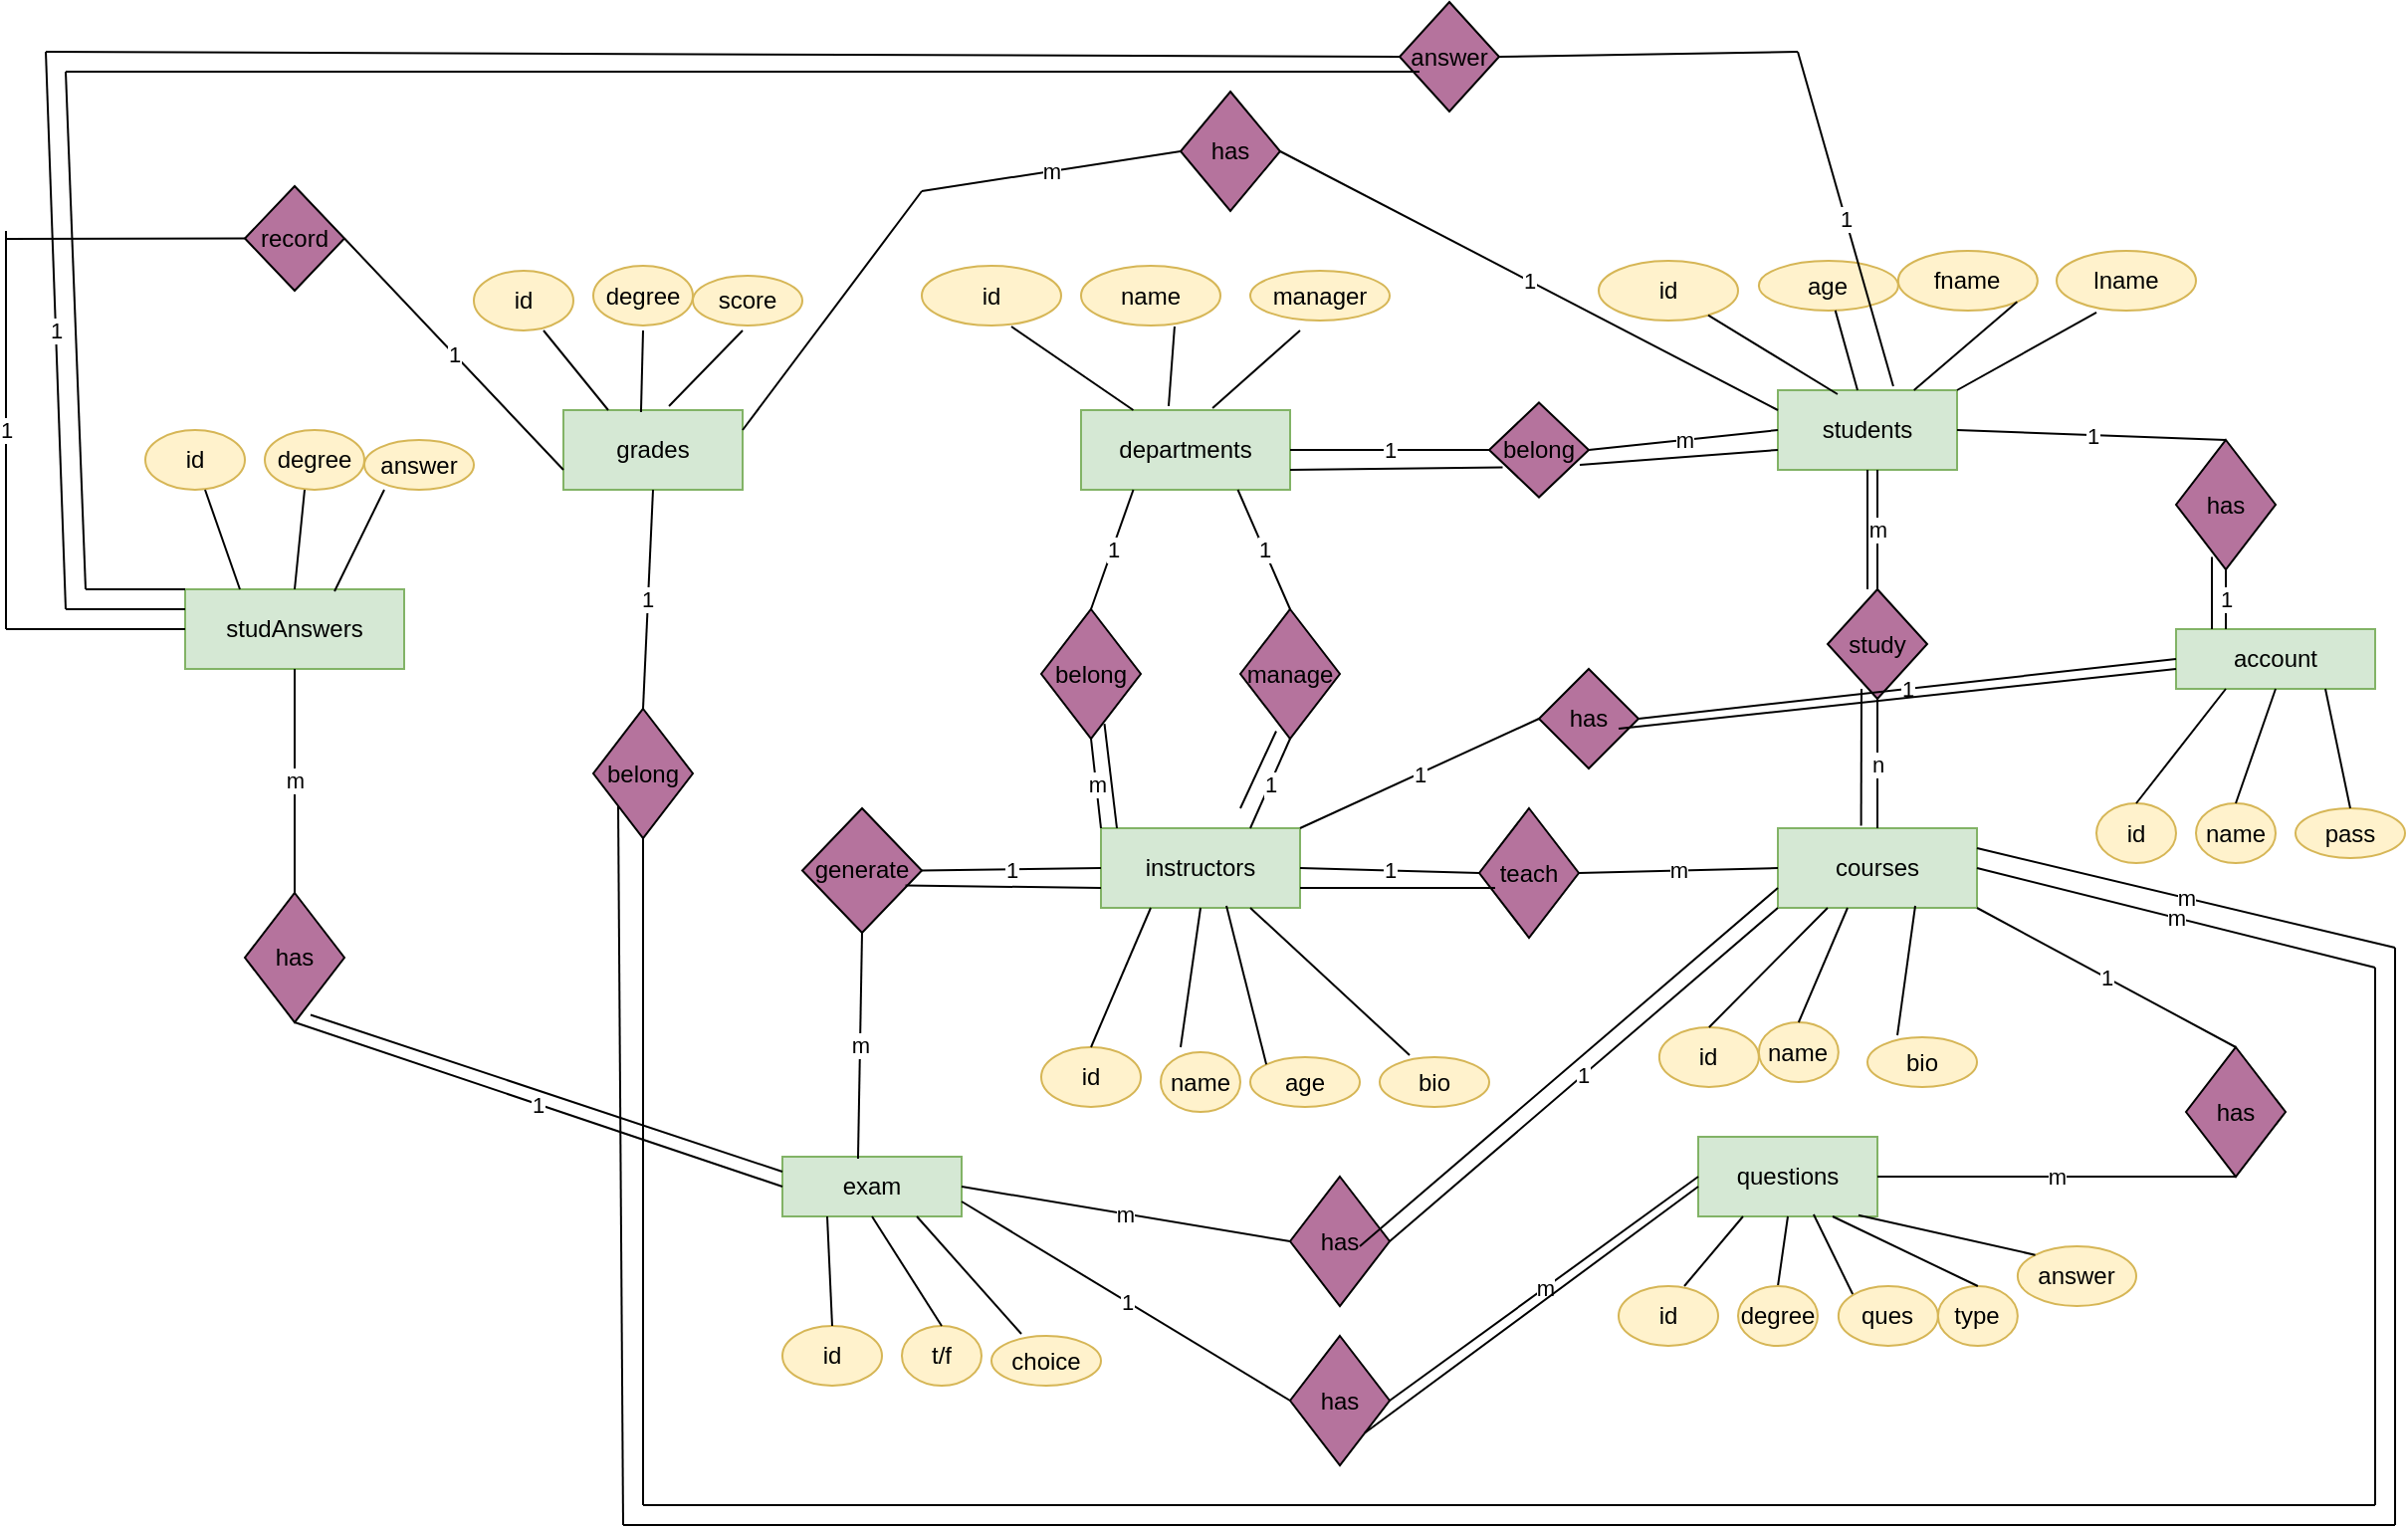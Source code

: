 <mxfile version="16.6.7" type="github">
  <diagram id="R2lEEEUBdFMjLlhIrx00" name="Page-1">
    <mxGraphModel dx="2804" dy="1906" grid="1" gridSize="10" guides="1" tooltips="1" connect="1" arrows="1" fold="1" page="1" pageScale="1" pageWidth="850" pageHeight="1100" math="0" shadow="0" extFonts="Permanent Marker^https://fonts.googleapis.com/css?family=Permanent+Marker">
      <root>
        <mxCell id="0" />
        <mxCell id="1" parent="0" />
        <mxCell id="DIcptHTm6M0oIrfopCmu-1" value="students" style="rounded=0;whiteSpace=wrap;html=1;fillColor=#d5e8d4;strokeColor=#82b366;" vertex="1" parent="1">
          <mxGeometry x="620" y="130" width="90" height="40" as="geometry" />
        </mxCell>
        <mxCell id="DIcptHTm6M0oIrfopCmu-2" value="departments" style="rounded=0;whiteSpace=wrap;html=1;fillColor=#d5e8d4;strokeColor=#82b366;" vertex="1" parent="1">
          <mxGeometry x="270" y="140" width="105" height="40" as="geometry" />
        </mxCell>
        <mxCell id="DIcptHTm6M0oIrfopCmu-3" value="courses" style="rounded=0;whiteSpace=wrap;html=1;fillColor=#d5e8d4;strokeColor=#82b366;" vertex="1" parent="1">
          <mxGeometry x="620" y="350" width="100" height="40" as="geometry" />
        </mxCell>
        <mxCell id="DIcptHTm6M0oIrfopCmu-4" value="instructors" style="rounded=0;whiteSpace=wrap;html=1;fillColor=#d5e8d4;strokeColor=#82b366;" vertex="1" parent="1">
          <mxGeometry x="280" y="350" width="100" height="40" as="geometry" />
        </mxCell>
        <mxCell id="DIcptHTm6M0oIrfopCmu-5" value="questions" style="rounded=0;whiteSpace=wrap;html=1;fillColor=#d5e8d4;strokeColor=#82b366;" vertex="1" parent="1">
          <mxGeometry x="580" y="505" width="90" height="40" as="geometry" />
        </mxCell>
        <mxCell id="DIcptHTm6M0oIrfopCmu-7" value="grades" style="rounded=0;whiteSpace=wrap;html=1;fillColor=#d5e8d4;strokeColor=#82b366;" vertex="1" parent="1">
          <mxGeometry x="10" y="140" width="90" height="40" as="geometry" />
        </mxCell>
        <mxCell id="DIcptHTm6M0oIrfopCmu-8" value="exam" style="rounded=0;whiteSpace=wrap;html=1;fillColor=#d5e8d4;strokeColor=#82b366;" vertex="1" parent="1">
          <mxGeometry x="120" y="515" width="90" height="30" as="geometry" />
        </mxCell>
        <mxCell id="DIcptHTm6M0oIrfopCmu-9" value="account" style="rounded=0;whiteSpace=wrap;html=1;fillColor=#d5e8d4;strokeColor=#82b366;" vertex="1" parent="1">
          <mxGeometry x="820" y="250" width="100" height="30" as="geometry" />
        </mxCell>
        <mxCell id="DIcptHTm6M0oIrfopCmu-10" value="id" style="ellipse;whiteSpace=wrap;html=1;fillColor=#fff2cc;strokeColor=#d6b656;" vertex="1" parent="1">
          <mxGeometry x="530" y="65" width="70" height="30" as="geometry" />
        </mxCell>
        <mxCell id="DIcptHTm6M0oIrfopCmu-11" value="fname" style="ellipse;whiteSpace=wrap;html=1;fillColor=#fff2cc;strokeColor=#d6b656;" vertex="1" parent="1">
          <mxGeometry x="680.43" y="60" width="70" height="30" as="geometry" />
        </mxCell>
        <mxCell id="DIcptHTm6M0oIrfopCmu-12" value="lname" style="ellipse;whiteSpace=wrap;html=1;fillColor=#fff2cc;strokeColor=#d6b656;" vertex="1" parent="1">
          <mxGeometry x="760" y="60" width="70" height="30" as="geometry" />
        </mxCell>
        <mxCell id="DIcptHTm6M0oIrfopCmu-13" value="age" style="ellipse;whiteSpace=wrap;html=1;rotation=0;fillColor=#fff2cc;strokeColor=#d6b656;" vertex="1" parent="1">
          <mxGeometry x="610.43" y="65" width="70" height="25" as="geometry" />
        </mxCell>
        <mxCell id="DIcptHTm6M0oIrfopCmu-16" value="" style="endArrow=none;html=1;rounded=0;exitX=0.333;exitY=0.05;exitDx=0;exitDy=0;exitPerimeter=0;" edge="1" parent="1" source="DIcptHTm6M0oIrfopCmu-1" target="DIcptHTm6M0oIrfopCmu-10">
          <mxGeometry width="50" height="50" relative="1" as="geometry">
            <mxPoint x="590" y="140" as="sourcePoint" />
            <mxPoint x="640" y="90" as="targetPoint" />
          </mxGeometry>
        </mxCell>
        <mxCell id="DIcptHTm6M0oIrfopCmu-17" value="" style="endArrow=none;html=1;rounded=0;" edge="1" parent="1" target="DIcptHTm6M0oIrfopCmu-13">
          <mxGeometry width="50" height="50" relative="1" as="geometry">
            <mxPoint x="660" y="130" as="sourcePoint" />
            <mxPoint x="594.922" y="102.333" as="targetPoint" />
          </mxGeometry>
        </mxCell>
        <mxCell id="DIcptHTm6M0oIrfopCmu-18" value="" style="endArrow=none;html=1;rounded=0;entryX=1;entryY=1;entryDx=0;entryDy=0;" edge="1" parent="1" source="DIcptHTm6M0oIrfopCmu-1" target="DIcptHTm6M0oIrfopCmu-11">
          <mxGeometry width="50" height="50" relative="1" as="geometry">
            <mxPoint x="669.97" y="152" as="sourcePoint" />
            <mxPoint x="604.922" y="112.333" as="targetPoint" />
          </mxGeometry>
        </mxCell>
        <mxCell id="DIcptHTm6M0oIrfopCmu-19" value="" style="endArrow=none;html=1;rounded=0;exitX=1;exitY=0;exitDx=0;exitDy=0;entryX=0.286;entryY=1.033;entryDx=0;entryDy=0;entryPerimeter=0;" edge="1" parent="1" source="DIcptHTm6M0oIrfopCmu-1" target="DIcptHTm6M0oIrfopCmu-12">
          <mxGeometry width="50" height="50" relative="1" as="geometry">
            <mxPoint x="679.97" y="162" as="sourcePoint" />
            <mxPoint x="614.922" y="122.333" as="targetPoint" />
          </mxGeometry>
        </mxCell>
        <mxCell id="DIcptHTm6M0oIrfopCmu-20" value="id" style="ellipse;whiteSpace=wrap;html=1;fillColor=#fff2cc;strokeColor=#d6b656;" vertex="1" parent="1">
          <mxGeometry x="190" y="67.5" width="70" height="30" as="geometry" />
        </mxCell>
        <mxCell id="DIcptHTm6M0oIrfopCmu-22" value="name" style="ellipse;whiteSpace=wrap;html=1;fillColor=#fff2cc;strokeColor=#d6b656;" vertex="1" parent="1">
          <mxGeometry x="270" y="67.5" width="70" height="30" as="geometry" />
        </mxCell>
        <mxCell id="DIcptHTm6M0oIrfopCmu-23" value="manager" style="ellipse;whiteSpace=wrap;html=1;rotation=0;fillColor=#fff2cc;strokeColor=#d6b656;" vertex="1" parent="1">
          <mxGeometry x="355.0" y="70" width="70" height="25" as="geometry" />
        </mxCell>
        <mxCell id="DIcptHTm6M0oIrfopCmu-24" value="" style="endArrow=none;html=1;rounded=0;exitX=0.629;exitY=-0.025;exitDx=0;exitDy=0;exitPerimeter=0;entryX=0.357;entryY=1.2;entryDx=0;entryDy=0;entryPerimeter=0;" edge="1" parent="1" source="DIcptHTm6M0oIrfopCmu-2" target="DIcptHTm6M0oIrfopCmu-23">
          <mxGeometry width="50" height="50" relative="1" as="geometry">
            <mxPoint x="350" y="150" as="sourcePoint" />
            <mxPoint x="400" y="100" as="targetPoint" />
          </mxGeometry>
        </mxCell>
        <mxCell id="DIcptHTm6M0oIrfopCmu-25" value="" style="endArrow=none;html=1;rounded=0;entryX=0.671;entryY=1.017;entryDx=0;entryDy=0;entryPerimeter=0;exitX=0.419;exitY=-0.05;exitDx=0;exitDy=0;exitPerimeter=0;" edge="1" parent="1" source="DIcptHTm6M0oIrfopCmu-2" target="DIcptHTm6M0oIrfopCmu-22">
          <mxGeometry width="50" height="50" relative="1" as="geometry">
            <mxPoint x="310" y="135" as="sourcePoint" />
            <mxPoint x="330.63" y="95" as="targetPoint" />
          </mxGeometry>
        </mxCell>
        <mxCell id="DIcptHTm6M0oIrfopCmu-26" value="" style="endArrow=none;html=1;rounded=0;exitX=0.25;exitY=0;exitDx=0;exitDy=0;entryX=0.643;entryY=1.017;entryDx=0;entryDy=0;entryPerimeter=0;" edge="1" parent="1" source="DIcptHTm6M0oIrfopCmu-2" target="DIcptHTm6M0oIrfopCmu-20">
          <mxGeometry width="50" height="50" relative="1" as="geometry">
            <mxPoint x="288.75" y="137.5" as="sourcePoint" />
            <mxPoint x="340" y="97.5" as="targetPoint" />
          </mxGeometry>
        </mxCell>
        <mxCell id="DIcptHTm6M0oIrfopCmu-27" value="id" style="ellipse;whiteSpace=wrap;html=1;fillColor=#fff2cc;strokeColor=#d6b656;" vertex="1" parent="1">
          <mxGeometry x="250" y="460" width="50" height="30" as="geometry" />
        </mxCell>
        <mxCell id="DIcptHTm6M0oIrfopCmu-28" value="name" style="ellipse;whiteSpace=wrap;html=1;fillColor=#fff2cc;strokeColor=#d6b656;" vertex="1" parent="1">
          <mxGeometry x="310" y="462.5" width="40" height="30" as="geometry" />
        </mxCell>
        <mxCell id="DIcptHTm6M0oIrfopCmu-29" value="age" style="ellipse;whiteSpace=wrap;html=1;rotation=0;fillColor=#fff2cc;strokeColor=#d6b656;" vertex="1" parent="1">
          <mxGeometry x="355" y="465" width="55" height="25" as="geometry" />
        </mxCell>
        <mxCell id="DIcptHTm6M0oIrfopCmu-38" value="bio" style="ellipse;whiteSpace=wrap;html=1;rotation=0;fillColor=#fff2cc;strokeColor=#d6b656;" vertex="1" parent="1">
          <mxGeometry x="420" y="465" width="55" height="25" as="geometry" />
        </mxCell>
        <mxCell id="DIcptHTm6M0oIrfopCmu-39" value="" style="endArrow=none;html=1;rounded=0;entryX=0.5;entryY=1;entryDx=0;entryDy=0;" edge="1" parent="1" target="DIcptHTm6M0oIrfopCmu-4">
          <mxGeometry width="50" height="50" relative="1" as="geometry">
            <mxPoint x="320" y="460" as="sourcePoint" />
            <mxPoint x="355" y="390" as="targetPoint" />
          </mxGeometry>
        </mxCell>
        <mxCell id="DIcptHTm6M0oIrfopCmu-40" value="" style="endArrow=none;html=1;rounded=0;entryX=0.25;entryY=1;entryDx=0;entryDy=0;exitX=0.5;exitY=0;exitDx=0;exitDy=0;" edge="1" parent="1" source="DIcptHTm6M0oIrfopCmu-27" target="DIcptHTm6M0oIrfopCmu-4">
          <mxGeometry width="50" height="50" relative="1" as="geometry">
            <mxPoint x="250" y="450" as="sourcePoint" />
            <mxPoint x="300" y="400" as="targetPoint" />
            <Array as="points" />
          </mxGeometry>
        </mxCell>
        <mxCell id="DIcptHTm6M0oIrfopCmu-41" value="" style="endArrow=none;html=1;rounded=0;entryX=0.63;entryY=0.975;entryDx=0;entryDy=0;exitX=0;exitY=0;exitDx=0;exitDy=0;entryPerimeter=0;" edge="1" parent="1" source="DIcptHTm6M0oIrfopCmu-29" target="DIcptHTm6M0oIrfopCmu-4">
          <mxGeometry width="50" height="50" relative="1" as="geometry">
            <mxPoint x="285" y="470" as="sourcePoint" />
            <mxPoint x="315" y="400" as="targetPoint" />
            <Array as="points" />
          </mxGeometry>
        </mxCell>
        <mxCell id="DIcptHTm6M0oIrfopCmu-42" value="" style="endArrow=none;html=1;rounded=0;entryX=0.75;entryY=1;entryDx=0;entryDy=0;exitX=0.273;exitY=-0.04;exitDx=0;exitDy=0;exitPerimeter=0;" edge="1" parent="1" source="DIcptHTm6M0oIrfopCmu-38" target="DIcptHTm6M0oIrfopCmu-4">
          <mxGeometry width="50" height="50" relative="1" as="geometry">
            <mxPoint x="295" y="480" as="sourcePoint" />
            <mxPoint x="325" y="410" as="targetPoint" />
            <Array as="points" />
          </mxGeometry>
        </mxCell>
        <mxCell id="DIcptHTm6M0oIrfopCmu-43" value="id" style="ellipse;whiteSpace=wrap;html=1;fillColor=#fff2cc;strokeColor=#d6b656;" vertex="1" parent="1">
          <mxGeometry x="560.43" y="450" width="50" height="30" as="geometry" />
        </mxCell>
        <mxCell id="DIcptHTm6M0oIrfopCmu-44" value="name" style="ellipse;whiteSpace=wrap;html=1;fillColor=#fff2cc;strokeColor=#d6b656;" vertex="1" parent="1">
          <mxGeometry x="610.43" y="447.5" width="40" height="30" as="geometry" />
        </mxCell>
        <mxCell id="DIcptHTm6M0oIrfopCmu-46" value="bio" style="ellipse;whiteSpace=wrap;html=1;rotation=0;fillColor=#fff2cc;strokeColor=#d6b656;" vertex="1" parent="1">
          <mxGeometry x="665" y="455" width="55" height="25" as="geometry" />
        </mxCell>
        <mxCell id="DIcptHTm6M0oIrfopCmu-47" value="" style="endArrow=none;html=1;rounded=0;entryX=0.5;entryY=1;entryDx=0;entryDy=0;exitX=0.5;exitY=0;exitDx=0;exitDy=0;" edge="1" parent="1" source="DIcptHTm6M0oIrfopCmu-44">
          <mxGeometry width="50" height="50" relative="1" as="geometry">
            <mxPoint x="645" y="460" as="sourcePoint" />
            <mxPoint x="655" y="390" as="targetPoint" />
          </mxGeometry>
        </mxCell>
        <mxCell id="DIcptHTm6M0oIrfopCmu-48" value="" style="endArrow=none;html=1;rounded=0;entryX=0.25;entryY=1;entryDx=0;entryDy=0;exitX=0.5;exitY=0;exitDx=0;exitDy=0;" edge="1" parent="1" source="DIcptHTm6M0oIrfopCmu-43" target="DIcptHTm6M0oIrfopCmu-3">
          <mxGeometry width="50" height="50" relative="1" as="geometry">
            <mxPoint x="260" y="460" as="sourcePoint" />
            <mxPoint x="315" y="400" as="targetPoint" />
            <Array as="points" />
          </mxGeometry>
        </mxCell>
        <mxCell id="DIcptHTm6M0oIrfopCmu-49" value="" style="endArrow=none;html=1;rounded=0;exitX=0.273;exitY=-0.04;exitDx=0;exitDy=0;exitPerimeter=0;entryX=0.69;entryY=0.975;entryDx=0;entryDy=0;entryPerimeter=0;" edge="1" parent="1" source="DIcptHTm6M0oIrfopCmu-46" target="DIcptHTm6M0oIrfopCmu-3">
          <mxGeometry width="50" height="50" relative="1" as="geometry">
            <mxPoint x="305" y="490" as="sourcePoint" />
            <mxPoint x="685" y="400" as="targetPoint" />
            <Array as="points" />
          </mxGeometry>
        </mxCell>
        <mxCell id="DIcptHTm6M0oIrfopCmu-50" value="id" style="ellipse;whiteSpace=wrap;html=1;fillColor=#fff2cc;strokeColor=#d6b656;" vertex="1" parent="1">
          <mxGeometry x="780" y="337.5" width="40" height="30" as="geometry" />
        </mxCell>
        <mxCell id="DIcptHTm6M0oIrfopCmu-51" value="name" style="ellipse;whiteSpace=wrap;html=1;fillColor=#fff2cc;strokeColor=#d6b656;" vertex="1" parent="1">
          <mxGeometry x="830.0" y="337.5" width="40" height="30" as="geometry" />
        </mxCell>
        <mxCell id="DIcptHTm6M0oIrfopCmu-52" value="pass" style="ellipse;whiteSpace=wrap;html=1;rotation=0;fillColor=#fff2cc;strokeColor=#d6b656;" vertex="1" parent="1">
          <mxGeometry x="880" y="340" width="55" height="25" as="geometry" />
        </mxCell>
        <mxCell id="DIcptHTm6M0oIrfopCmu-53" value="" style="endArrow=none;html=1;rounded=0;entryX=0.5;entryY=1;entryDx=0;entryDy=0;exitX=0.5;exitY=0;exitDx=0;exitDy=0;" edge="1" parent="1" source="DIcptHTm6M0oIrfopCmu-51" target="DIcptHTm6M0oIrfopCmu-9">
          <mxGeometry width="50" height="50" relative="1" as="geometry">
            <mxPoint x="845" y="350" as="sourcePoint" />
            <mxPoint x="855" y="280" as="targetPoint" />
          </mxGeometry>
        </mxCell>
        <mxCell id="DIcptHTm6M0oIrfopCmu-54" value="" style="endArrow=none;html=1;rounded=0;entryX=0.25;entryY=1;entryDx=0;entryDy=0;exitX=0.5;exitY=0;exitDx=0;exitDy=0;" edge="1" parent="1" source="DIcptHTm6M0oIrfopCmu-50">
          <mxGeometry width="50" height="50" relative="1" as="geometry">
            <mxPoint x="460" y="350" as="sourcePoint" />
            <mxPoint x="845" y="280" as="targetPoint" />
            <Array as="points" />
          </mxGeometry>
        </mxCell>
        <mxCell id="DIcptHTm6M0oIrfopCmu-55" value="" style="endArrow=none;html=1;rounded=0;entryX=0.75;entryY=1;entryDx=0;entryDy=0;exitX=0.5;exitY=0;exitDx=0;exitDy=0;" edge="1" parent="1" source="DIcptHTm6M0oIrfopCmu-52" target="DIcptHTm6M0oIrfopCmu-9">
          <mxGeometry width="50" height="50" relative="1" as="geometry">
            <mxPoint x="850" y="347.5" as="sourcePoint" />
            <mxPoint x="865" y="290" as="targetPoint" />
          </mxGeometry>
        </mxCell>
        <mxCell id="DIcptHTm6M0oIrfopCmu-56" value="id" style="ellipse;whiteSpace=wrap;html=1;fillColor=#fff2cc;strokeColor=#d6b656;" vertex="1" parent="1">
          <mxGeometry x="120.0" y="600" width="50" height="30" as="geometry" />
        </mxCell>
        <mxCell id="DIcptHTm6M0oIrfopCmu-57" value="t/f" style="ellipse;whiteSpace=wrap;html=1;fillColor=#fff2cc;strokeColor=#d6b656;" vertex="1" parent="1">
          <mxGeometry x="180.0" y="600" width="40" height="30" as="geometry" />
        </mxCell>
        <mxCell id="DIcptHTm6M0oIrfopCmu-58" value="choice" style="ellipse;whiteSpace=wrap;html=1;rotation=0;fillColor=#fff2cc;strokeColor=#d6b656;" vertex="1" parent="1">
          <mxGeometry x="225" y="605" width="55" height="25" as="geometry" />
        </mxCell>
        <mxCell id="DIcptHTm6M0oIrfopCmu-59" value="" style="endArrow=none;html=1;rounded=0;entryX=0.5;entryY=1;entryDx=0;entryDy=0;exitX=0.5;exitY=0;exitDx=0;exitDy=0;" edge="1" parent="1" source="DIcptHTm6M0oIrfopCmu-57" target="DIcptHTm6M0oIrfopCmu-8">
          <mxGeometry width="50" height="50" relative="1" as="geometry">
            <mxPoint x="655" y="470" as="sourcePoint" />
            <mxPoint x="665" y="400" as="targetPoint" />
          </mxGeometry>
        </mxCell>
        <mxCell id="DIcptHTm6M0oIrfopCmu-60" value="" style="endArrow=none;html=1;rounded=0;entryX=0.25;entryY=1;entryDx=0;entryDy=0;exitX=0.5;exitY=0;exitDx=0;exitDy=0;" edge="1" parent="1" source="DIcptHTm6M0oIrfopCmu-56" target="DIcptHTm6M0oIrfopCmu-8">
          <mxGeometry width="50" height="50" relative="1" as="geometry">
            <mxPoint x="270" y="470" as="sourcePoint" />
            <mxPoint x="655" y="400" as="targetPoint" />
            <Array as="points" />
          </mxGeometry>
        </mxCell>
        <mxCell id="DIcptHTm6M0oIrfopCmu-61" value="" style="endArrow=none;html=1;rounded=0;exitX=0.273;exitY=-0.04;exitDx=0;exitDy=0;exitPerimeter=0;entryX=0.75;entryY=1;entryDx=0;entryDy=0;" edge="1" parent="1" source="DIcptHTm6M0oIrfopCmu-58" target="DIcptHTm6M0oIrfopCmu-8">
          <mxGeometry width="50" height="50" relative="1" as="geometry">
            <mxPoint x="315" y="500" as="sourcePoint" />
            <mxPoint x="699" y="399" as="targetPoint" />
            <Array as="points" />
          </mxGeometry>
        </mxCell>
        <mxCell id="DIcptHTm6M0oIrfopCmu-62" value="" style="endArrow=none;html=1;rounded=0;entryX=0.644;entryY=0.975;entryDx=0;entryDy=0;entryPerimeter=0;exitX=0;exitY=0;exitDx=0;exitDy=0;" edge="1" parent="1" source="DIcptHTm6M0oIrfopCmu-67" target="DIcptHTm6M0oIrfopCmu-5">
          <mxGeometry width="50" height="50" relative="1" as="geometry">
            <mxPoint x="530" y="570" as="sourcePoint" />
            <mxPoint x="205" y="550" as="targetPoint" />
          </mxGeometry>
        </mxCell>
        <mxCell id="DIcptHTm6M0oIrfopCmu-63" value="" style="endArrow=none;html=1;rounded=0;entryX=0.25;entryY=1;entryDx=0;entryDy=0;exitX=0.66;exitY=0;exitDx=0;exitDy=0;exitPerimeter=0;" edge="1" parent="1" source="DIcptHTm6M0oIrfopCmu-65" target="DIcptHTm6M0oIrfopCmu-5">
          <mxGeometry width="50" height="50" relative="1" as="geometry">
            <mxPoint x="580" y="570" as="sourcePoint" />
            <mxPoint x="182.5" y="550" as="targetPoint" />
            <Array as="points" />
          </mxGeometry>
        </mxCell>
        <mxCell id="DIcptHTm6M0oIrfopCmu-64" value="" style="endArrow=none;html=1;rounded=0;entryX=0.5;entryY=1;entryDx=0;entryDy=0;exitX=0.5;exitY=0;exitDx=0;exitDy=0;" edge="1" parent="1" source="DIcptHTm6M0oIrfopCmu-66" target="DIcptHTm6M0oIrfopCmu-5">
          <mxGeometry width="50" height="50" relative="1" as="geometry">
            <mxPoint x="640" y="590" as="sourcePoint" />
            <mxPoint x="227.5" y="550" as="targetPoint" />
            <Array as="points" />
          </mxGeometry>
        </mxCell>
        <mxCell id="DIcptHTm6M0oIrfopCmu-65" value="id" style="ellipse;whiteSpace=wrap;html=1;fillColor=#fff2cc;strokeColor=#d6b656;" vertex="1" parent="1">
          <mxGeometry x="540.0" y="580" width="50" height="30" as="geometry" />
        </mxCell>
        <mxCell id="DIcptHTm6M0oIrfopCmu-66" value="degree" style="ellipse;whiteSpace=wrap;html=1;fillColor=#fff2cc;strokeColor=#d6b656;" vertex="1" parent="1">
          <mxGeometry x="600.0" y="580" width="40" height="30" as="geometry" />
        </mxCell>
        <mxCell id="DIcptHTm6M0oIrfopCmu-67" value="ques" style="ellipse;whiteSpace=wrap;html=1;fillColor=#fff2cc;strokeColor=#d6b656;" vertex="1" parent="1">
          <mxGeometry x="650.43" y="580" width="50" height="30" as="geometry" />
        </mxCell>
        <mxCell id="DIcptHTm6M0oIrfopCmu-68" value="type" style="ellipse;whiteSpace=wrap;html=1;fillColor=#fff2cc;strokeColor=#d6b656;" vertex="1" parent="1">
          <mxGeometry x="700.43" y="580" width="40" height="30" as="geometry" />
        </mxCell>
        <mxCell id="DIcptHTm6M0oIrfopCmu-69" value="" style="endArrow=none;html=1;rounded=0;exitX=0.5;exitY=0;exitDx=0;exitDy=0;entryX=0.75;entryY=1;entryDx=0;entryDy=0;" edge="1" parent="1" source="DIcptHTm6M0oIrfopCmu-68" target="DIcptHTm6M0oIrfopCmu-5">
          <mxGeometry width="50" height="50" relative="1" as="geometry">
            <mxPoint x="583" y="590" as="sourcePoint" />
            <mxPoint x="650" y="550" as="targetPoint" />
            <Array as="points" />
          </mxGeometry>
        </mxCell>
        <mxCell id="DIcptHTm6M0oIrfopCmu-80" value="studAnswers" style="rounded=0;whiteSpace=wrap;html=1;fillColor=#d5e8d4;strokeColor=#82b366;" vertex="1" parent="1">
          <mxGeometry x="-180" y="230" width="110" height="40" as="geometry" />
        </mxCell>
        <mxCell id="DIcptHTm6M0oIrfopCmu-81" value="id" style="ellipse;whiteSpace=wrap;html=1;fillColor=#fff2cc;strokeColor=#d6b656;" vertex="1" parent="1">
          <mxGeometry x="-200.0" y="150" width="50" height="30" as="geometry" />
        </mxCell>
        <mxCell id="DIcptHTm6M0oIrfopCmu-82" value="degree" style="ellipse;whiteSpace=wrap;html=1;fillColor=#fff2cc;strokeColor=#d6b656;" vertex="1" parent="1">
          <mxGeometry x="-140" y="150" width="50" height="30" as="geometry" />
        </mxCell>
        <mxCell id="DIcptHTm6M0oIrfopCmu-83" value="answer" style="ellipse;whiteSpace=wrap;html=1;rotation=0;fillColor=#fff2cc;strokeColor=#d6b656;" vertex="1" parent="1">
          <mxGeometry x="-90" y="155" width="55" height="25" as="geometry" />
        </mxCell>
        <mxCell id="DIcptHTm6M0oIrfopCmu-84" value="" style="endArrow=none;html=1;rounded=0;exitX=0.682;exitY=0.025;exitDx=0;exitDy=0;exitPerimeter=0;" edge="1" parent="1" source="DIcptHTm6M0oIrfopCmu-80">
          <mxGeometry width="50" height="50" relative="1" as="geometry">
            <mxPoint x="-110" y="220" as="sourcePoint" />
            <mxPoint x="-80" y="180" as="targetPoint" />
          </mxGeometry>
        </mxCell>
        <mxCell id="DIcptHTm6M0oIrfopCmu-85" value="" style="endArrow=none;html=1;rounded=0;exitX=0.5;exitY=0;exitDx=0;exitDy=0;" edge="1" parent="1" source="DIcptHTm6M0oIrfopCmu-80">
          <mxGeometry width="50" height="50" relative="1" as="geometry">
            <mxPoint x="-160" y="220" as="sourcePoint" />
            <mxPoint x="-120" y="180" as="targetPoint" />
          </mxGeometry>
        </mxCell>
        <mxCell id="DIcptHTm6M0oIrfopCmu-86" value="" style="endArrow=none;html=1;rounded=0;exitX=0.25;exitY=0;exitDx=0;exitDy=0;" edge="1" parent="1" source="DIcptHTm6M0oIrfopCmu-80">
          <mxGeometry width="50" height="50" relative="1" as="geometry">
            <mxPoint x="-220" y="230" as="sourcePoint" />
            <mxPoint x="-170" y="180" as="targetPoint" />
          </mxGeometry>
        </mxCell>
        <mxCell id="DIcptHTm6M0oIrfopCmu-87" value="id" style="ellipse;whiteSpace=wrap;html=1;fillColor=#fff2cc;strokeColor=#d6b656;" vertex="1" parent="1">
          <mxGeometry x="-35.0" y="70" width="50" height="30" as="geometry" />
        </mxCell>
        <mxCell id="DIcptHTm6M0oIrfopCmu-88" value="degree" style="ellipse;whiteSpace=wrap;html=1;fillColor=#fff2cc;strokeColor=#d6b656;" vertex="1" parent="1">
          <mxGeometry x="25" y="67.5" width="50" height="30" as="geometry" />
        </mxCell>
        <mxCell id="DIcptHTm6M0oIrfopCmu-89" value="score" style="ellipse;whiteSpace=wrap;html=1;rotation=0;fillColor=#fff2cc;strokeColor=#d6b656;" vertex="1" parent="1">
          <mxGeometry x="75" y="72.5" width="55" height="25" as="geometry" />
        </mxCell>
        <mxCell id="DIcptHTm6M0oIrfopCmu-90" value="" style="endArrow=none;html=1;rounded=0;exitX=0.433;exitY=0.025;exitDx=0;exitDy=0;exitPerimeter=0;" edge="1" parent="1" source="DIcptHTm6M0oIrfopCmu-7">
          <mxGeometry width="50" height="50" relative="1" as="geometry">
            <mxPoint x="40" y="140" as="sourcePoint" />
            <mxPoint x="50" y="100" as="targetPoint" />
          </mxGeometry>
        </mxCell>
        <mxCell id="DIcptHTm6M0oIrfopCmu-91" value="" style="endArrow=none;html=1;rounded=0;exitX=0.25;exitY=0;exitDx=0;exitDy=0;" edge="1" parent="1" source="DIcptHTm6M0oIrfopCmu-7">
          <mxGeometry width="50" height="50" relative="1" as="geometry">
            <mxPoint x="12.5" y="140" as="sourcePoint" />
            <mxPoint y="100" as="targetPoint" />
          </mxGeometry>
        </mxCell>
        <mxCell id="DIcptHTm6M0oIrfopCmu-93" value="" style="endArrow=none;html=1;rounded=0;exitX=0.589;exitY=-0.05;exitDx=0;exitDy=0;exitPerimeter=0;" edge="1" parent="1" source="DIcptHTm6M0oIrfopCmu-7">
          <mxGeometry width="50" height="50" relative="1" as="geometry">
            <mxPoint x="42.5" y="150" as="sourcePoint" />
            <mxPoint x="100" y="100" as="targetPoint" />
          </mxGeometry>
        </mxCell>
        <mxCell id="DIcptHTm6M0oIrfopCmu-95" value="study" style="rhombus;whiteSpace=wrap;html=1;fillColor=#B5739D;" vertex="1" parent="1">
          <mxGeometry x="645" y="230" width="50" height="55" as="geometry" />
        </mxCell>
        <mxCell id="DIcptHTm6M0oIrfopCmu-97" value="teach" style="rhombus;whiteSpace=wrap;html=1;fillColor=#B5739D;" vertex="1" parent="1">
          <mxGeometry x="470" y="340" width="50" height="65" as="geometry" />
        </mxCell>
        <mxCell id="DIcptHTm6M0oIrfopCmu-98" value="belong" style="rhombus;whiteSpace=wrap;html=1;fillColor=#B5739D;" vertex="1" parent="1">
          <mxGeometry x="250" y="240" width="50" height="65" as="geometry" />
        </mxCell>
        <mxCell id="DIcptHTm6M0oIrfopCmu-99" value="belong" style="rhombus;whiteSpace=wrap;html=1;fillColor=#B5739D;" vertex="1" parent="1">
          <mxGeometry x="475" y="136.25" width="50" height="47.5" as="geometry" />
        </mxCell>
        <mxCell id="DIcptHTm6M0oIrfopCmu-100" value="has" style="rhombus;whiteSpace=wrap;html=1;fillColor=#B5739D;" vertex="1" parent="1">
          <mxGeometry x="820" y="155" width="50" height="65" as="geometry" />
        </mxCell>
        <mxCell id="DIcptHTm6M0oIrfopCmu-101" value="has" style="rhombus;whiteSpace=wrap;html=1;fillColor=#B5739D;" vertex="1" parent="1">
          <mxGeometry x="375" y="605" width="50" height="65" as="geometry" />
        </mxCell>
        <mxCell id="DIcptHTm6M0oIrfopCmu-102" value="has" style="rhombus;whiteSpace=wrap;html=1;fillColor=#B5739D;" vertex="1" parent="1">
          <mxGeometry x="375" y="525" width="50" height="65" as="geometry" />
        </mxCell>
        <mxCell id="DIcptHTm6M0oIrfopCmu-103" value="has" style="rhombus;whiteSpace=wrap;html=1;fillColor=#B5739D;" vertex="1" parent="1">
          <mxGeometry x="825" y="460" width="50" height="65" as="geometry" />
        </mxCell>
        <mxCell id="DIcptHTm6M0oIrfopCmu-104" value="m" style="endArrow=none;html=1;rounded=0;exitX=0.5;exitY=0;exitDx=0;exitDy=0;" edge="1" parent="1" source="DIcptHTm6M0oIrfopCmu-95">
          <mxGeometry width="50" height="50" relative="1" as="geometry">
            <mxPoint x="667.5" y="230" as="sourcePoint" />
            <mxPoint x="670" y="170" as="targetPoint" />
          </mxGeometry>
        </mxCell>
        <mxCell id="DIcptHTm6M0oIrfopCmu-105" value="m" style="endArrow=none;html=1;rounded=0;entryX=0;entryY=0.5;entryDx=0;entryDy=0;exitX=1;exitY=0.5;exitDx=0;exitDy=0;" edge="1" parent="1" source="DIcptHTm6M0oIrfopCmu-99" target="DIcptHTm6M0oIrfopCmu-1">
          <mxGeometry width="50" height="50" relative="1" as="geometry">
            <mxPoint x="530" y="160" as="sourcePoint" />
            <mxPoint x="682.02" y="183" as="targetPoint" />
          </mxGeometry>
        </mxCell>
        <mxCell id="DIcptHTm6M0oIrfopCmu-106" value="1" style="endArrow=none;html=1;rounded=0;entryX=0;entryY=0.25;entryDx=0;entryDy=0;exitX=1;exitY=0.5;exitDx=0;exitDy=0;" edge="1" parent="1" source="DIcptHTm6M0oIrfopCmu-128" target="DIcptHTm6M0oIrfopCmu-1">
          <mxGeometry width="50" height="50" relative="1" as="geometry">
            <mxPoint x="690" y="250" as="sourcePoint" />
            <mxPoint x="692.02" y="193" as="targetPoint" />
          </mxGeometry>
        </mxCell>
        <mxCell id="DIcptHTm6M0oIrfopCmu-107" value="1" style="endArrow=none;html=1;rounded=0;entryX=0;entryY=0.5;entryDx=0;entryDy=0;exitX=1;exitY=0.5;exitDx=0;exitDy=0;" edge="1" parent="1" source="DIcptHTm6M0oIrfopCmu-2" target="DIcptHTm6M0oIrfopCmu-99">
          <mxGeometry width="50" height="50" relative="1" as="geometry">
            <mxPoint x="700" y="260" as="sourcePoint" />
            <mxPoint x="702.02" y="203" as="targetPoint" />
          </mxGeometry>
        </mxCell>
        <mxCell id="DIcptHTm6M0oIrfopCmu-108" value="m" style="endArrow=none;html=1;rounded=0;entryX=0;entryY=0.5;entryDx=0;entryDy=0;" edge="1" parent="1" target="DIcptHTm6M0oIrfopCmu-128">
          <mxGeometry width="50" height="50" relative="1" as="geometry">
            <mxPoint x="190" y="30" as="sourcePoint" />
            <mxPoint x="712.02" y="213" as="targetPoint" />
          </mxGeometry>
        </mxCell>
        <mxCell id="DIcptHTm6M0oIrfopCmu-109" value="1" style="endArrow=none;html=1;rounded=0;entryX=0.5;entryY=1;entryDx=0;entryDy=0;exitX=0.25;exitY=0;exitDx=0;exitDy=0;" edge="1" parent="1" source="DIcptHTm6M0oIrfopCmu-9" target="DIcptHTm6M0oIrfopCmu-100">
          <mxGeometry width="50" height="50" relative="1" as="geometry">
            <mxPoint x="720" y="280" as="sourcePoint" />
            <mxPoint x="722.02" y="223" as="targetPoint" />
          </mxGeometry>
        </mxCell>
        <mxCell id="DIcptHTm6M0oIrfopCmu-110" value="1" style="endArrow=none;html=1;rounded=0;entryX=1;entryY=0.5;entryDx=0;entryDy=0;exitX=0.5;exitY=0;exitDx=0;exitDy=0;" edge="1" parent="1" source="DIcptHTm6M0oIrfopCmu-100" target="DIcptHTm6M0oIrfopCmu-1">
          <mxGeometry width="50" height="50" relative="1" as="geometry">
            <mxPoint x="730" y="290" as="sourcePoint" />
            <mxPoint x="732.02" y="233" as="targetPoint" />
          </mxGeometry>
        </mxCell>
        <mxCell id="DIcptHTm6M0oIrfopCmu-111" value="n" style="endArrow=none;html=1;rounded=0;entryX=0.5;entryY=1;entryDx=0;entryDy=0;exitX=0.5;exitY=0;exitDx=0;exitDy=0;" edge="1" parent="1" source="DIcptHTm6M0oIrfopCmu-3" target="DIcptHTm6M0oIrfopCmu-95">
          <mxGeometry width="50" height="50" relative="1" as="geometry">
            <mxPoint x="670" y="340" as="sourcePoint" />
            <mxPoint x="742.02" y="243" as="targetPoint" />
          </mxGeometry>
        </mxCell>
        <mxCell id="DIcptHTm6M0oIrfopCmu-112" value="" style="endArrow=none;html=1;rounded=0;exitX=1;exitY=0.25;exitDx=0;exitDy=0;" edge="1" parent="1" source="DIcptHTm6M0oIrfopCmu-7">
          <mxGeometry width="50" height="50" relative="1" as="geometry">
            <mxPoint x="720" y="280" as="sourcePoint" />
            <mxPoint x="190" y="30" as="targetPoint" />
          </mxGeometry>
        </mxCell>
        <mxCell id="DIcptHTm6M0oIrfopCmu-113" value="" style="endArrow=none;html=1;rounded=0;entryX=1;entryY=0.5;entryDx=0;entryDy=0;" edge="1" parent="1" target="DIcptHTm6M0oIrfopCmu-127">
          <mxGeometry width="50" height="50" relative="1" as="geometry">
            <mxPoint x="630" y="-40" as="sourcePoint" />
            <mxPoint x="620" y="-40" as="targetPoint" />
          </mxGeometry>
        </mxCell>
        <mxCell id="DIcptHTm6M0oIrfopCmu-114" value="1" style="endArrow=none;html=1;rounded=0;exitX=0.644;exitY=-0.05;exitDx=0;exitDy=0;exitPerimeter=0;" edge="1" parent="1" source="DIcptHTm6M0oIrfopCmu-1">
          <mxGeometry width="50" height="50" relative="1" as="geometry">
            <mxPoint x="740" y="300" as="sourcePoint" />
            <mxPoint x="630" y="-40" as="targetPoint" />
          </mxGeometry>
        </mxCell>
        <mxCell id="DIcptHTm6M0oIrfopCmu-115" value="" style="endArrow=none;html=1;rounded=0;entryX=0;entryY=0.5;entryDx=0;entryDy=0;" edge="1" parent="1" target="DIcptHTm6M0oIrfopCmu-127">
          <mxGeometry width="50" height="50" relative="1" as="geometry">
            <mxPoint x="-250" y="-40" as="sourcePoint" />
            <mxPoint x="270" y="-110" as="targetPoint" />
          </mxGeometry>
        </mxCell>
        <mxCell id="DIcptHTm6M0oIrfopCmu-116" value="1" style="endArrow=none;html=1;rounded=0;" edge="1" parent="1">
          <mxGeometry width="50" height="50" relative="1" as="geometry">
            <mxPoint x="-240" y="240" as="sourcePoint" />
            <mxPoint x="-250" y="-40" as="targetPoint" />
          </mxGeometry>
        </mxCell>
        <mxCell id="DIcptHTm6M0oIrfopCmu-117" value="" style="endArrow=none;html=1;rounded=0;exitX=0;exitY=0.25;exitDx=0;exitDy=0;" edge="1" parent="1" source="DIcptHTm6M0oIrfopCmu-80">
          <mxGeometry width="50" height="50" relative="1" as="geometry">
            <mxPoint x="-260" y="311" as="sourcePoint" />
            <mxPoint x="-240" y="240" as="targetPoint" />
          </mxGeometry>
        </mxCell>
        <mxCell id="DIcptHTm6M0oIrfopCmu-118" value="m" style="endArrow=none;html=1;rounded=0;entryX=1;entryY=0.5;entryDx=0;entryDy=0;exitX=0;exitY=0.5;exitDx=0;exitDy=0;" edge="1" parent="1" source="DIcptHTm6M0oIrfopCmu-3" target="DIcptHTm6M0oIrfopCmu-97">
          <mxGeometry width="50" height="50" relative="1" as="geometry">
            <mxPoint x="780" y="340" as="sourcePoint" />
            <mxPoint x="782.02" y="283" as="targetPoint" />
          </mxGeometry>
        </mxCell>
        <mxCell id="DIcptHTm6M0oIrfopCmu-119" value="1" style="endArrow=none;html=1;rounded=0;entryX=0;entryY=0.5;entryDx=0;entryDy=0;exitX=1;exitY=0.5;exitDx=0;exitDy=0;" edge="1" parent="1" source="DIcptHTm6M0oIrfopCmu-4" target="DIcptHTm6M0oIrfopCmu-97">
          <mxGeometry width="50" height="50" relative="1" as="geometry">
            <mxPoint x="790" y="350" as="sourcePoint" />
            <mxPoint x="792.02" y="293" as="targetPoint" />
          </mxGeometry>
        </mxCell>
        <mxCell id="DIcptHTm6M0oIrfopCmu-120" value="1" style="endArrow=none;html=1;rounded=0;entryX=0.5;entryY=1;entryDx=0;entryDy=0;exitX=0.75;exitY=0;exitDx=0;exitDy=0;" edge="1" parent="1" source="DIcptHTm6M0oIrfopCmu-4" target="DIcptHTm6M0oIrfopCmu-124">
          <mxGeometry width="50" height="50" relative="1" as="geometry">
            <mxPoint x="360" y="340" as="sourcePoint" />
            <mxPoint x="422.02" y="280" as="targetPoint" />
          </mxGeometry>
        </mxCell>
        <mxCell id="DIcptHTm6M0oIrfopCmu-121" value="1" style="endArrow=none;html=1;rounded=0;entryX=0.25;entryY=1;entryDx=0;entryDy=0;exitX=0.5;exitY=0;exitDx=0;exitDy=0;" edge="1" parent="1" source="DIcptHTm6M0oIrfopCmu-98" target="DIcptHTm6M0oIrfopCmu-2">
          <mxGeometry width="50" height="50" relative="1" as="geometry">
            <mxPoint x="260" y="257" as="sourcePoint" />
            <mxPoint x="262.02" y="200" as="targetPoint" />
          </mxGeometry>
        </mxCell>
        <mxCell id="DIcptHTm6M0oIrfopCmu-122" value="1" style="endArrow=none;html=1;rounded=0;entryX=0.75;entryY=1;entryDx=0;entryDy=0;exitX=0.5;exitY=0;exitDx=0;exitDy=0;" edge="1" parent="1" source="DIcptHTm6M0oIrfopCmu-124" target="DIcptHTm6M0oIrfopCmu-2">
          <mxGeometry width="50" height="50" relative="1" as="geometry">
            <mxPoint x="410" y="270" as="sourcePoint" />
            <mxPoint x="412.02" y="213" as="targetPoint" />
          </mxGeometry>
        </mxCell>
        <mxCell id="DIcptHTm6M0oIrfopCmu-123" value="m" style="endArrow=none;html=1;rounded=0;entryX=0.5;entryY=1;entryDx=0;entryDy=0;exitX=0;exitY=0;exitDx=0;exitDy=0;" edge="1" parent="1" source="DIcptHTm6M0oIrfopCmu-4" target="DIcptHTm6M0oIrfopCmu-98">
          <mxGeometry width="50" height="50" relative="1" as="geometry">
            <mxPoint x="250" y="362" as="sourcePoint" />
            <mxPoint x="252.02" y="305" as="targetPoint" />
          </mxGeometry>
        </mxCell>
        <mxCell id="DIcptHTm6M0oIrfopCmu-124" value="manage" style="rhombus;whiteSpace=wrap;html=1;fillColor=#B5739D;" vertex="1" parent="1">
          <mxGeometry x="350" y="240" width="50" height="65" as="geometry" />
        </mxCell>
        <mxCell id="DIcptHTm6M0oIrfopCmu-125" value="generate" style="rhombus;whiteSpace=wrap;html=1;fillColor=#B5739D;" vertex="1" parent="1">
          <mxGeometry x="130" y="340" width="60" height="62.5" as="geometry" />
        </mxCell>
        <mxCell id="DIcptHTm6M0oIrfopCmu-126" value="has" style="rhombus;whiteSpace=wrap;html=1;fillColor=#B5739D;" vertex="1" parent="1">
          <mxGeometry x="500" y="270" width="50" height="50" as="geometry" />
        </mxCell>
        <mxCell id="DIcptHTm6M0oIrfopCmu-127" value="answer" style="rhombus;whiteSpace=wrap;html=1;fillColor=#B5739D;" vertex="1" parent="1">
          <mxGeometry x="430" y="-65" width="50" height="55" as="geometry" />
        </mxCell>
        <mxCell id="DIcptHTm6M0oIrfopCmu-128" value="has" style="rhombus;whiteSpace=wrap;html=1;fillColor=#B5739D;" vertex="1" parent="1">
          <mxGeometry x="320" y="-20" width="50" height="60" as="geometry" />
        </mxCell>
        <mxCell id="DIcptHTm6M0oIrfopCmu-129" value="1" style="endArrow=none;html=1;rounded=0;entryX=1;entryY=0.5;entryDx=0;entryDy=0;exitX=0;exitY=0.5;exitDx=0;exitDy=0;" edge="1" parent="1" source="DIcptHTm6M0oIrfopCmu-4" target="DIcptHTm6M0oIrfopCmu-125">
          <mxGeometry width="50" height="50" relative="1" as="geometry">
            <mxPoint x="260" y="372" as="sourcePoint" />
            <mxPoint x="262.02" y="315" as="targetPoint" />
          </mxGeometry>
        </mxCell>
        <mxCell id="DIcptHTm6M0oIrfopCmu-130" value="1" style="endArrow=none;html=1;rounded=0;entryX=0;entryY=0.5;entryDx=0;entryDy=0;exitX=1;exitY=0;exitDx=0;exitDy=0;" edge="1" parent="1" source="DIcptHTm6M0oIrfopCmu-4" target="DIcptHTm6M0oIrfopCmu-126">
          <mxGeometry width="50" height="50" relative="1" as="geometry">
            <mxPoint x="193.99" y="390" as="sourcePoint" />
            <mxPoint x="196.01" y="333" as="targetPoint" />
          </mxGeometry>
        </mxCell>
        <mxCell id="DIcptHTm6M0oIrfopCmu-131" value="m" style="endArrow=none;html=1;rounded=0;entryX=0.5;entryY=1;entryDx=0;entryDy=0;exitX=1;exitY=0.5;exitDx=0;exitDy=0;" edge="1" parent="1" source="DIcptHTm6M0oIrfopCmu-5" target="DIcptHTm6M0oIrfopCmu-103">
          <mxGeometry width="50" height="50" relative="1" as="geometry">
            <mxPoint x="-50" y="472.5" as="sourcePoint" />
            <mxPoint x="-40" y="412.5" as="targetPoint" />
          </mxGeometry>
        </mxCell>
        <mxCell id="DIcptHTm6M0oIrfopCmu-132" value="m" style="endArrow=none;html=1;rounded=0;entryX=0.5;entryY=1;entryDx=0;entryDy=0;exitX=0.422;exitY=0.033;exitDx=0;exitDy=0;exitPerimeter=0;" edge="1" parent="1" source="DIcptHTm6M0oIrfopCmu-8" target="DIcptHTm6M0oIrfopCmu-125">
          <mxGeometry width="50" height="50" relative="1" as="geometry">
            <mxPoint x="160" y="510" as="sourcePoint" />
            <mxPoint y="320" as="targetPoint" />
          </mxGeometry>
        </mxCell>
        <mxCell id="DIcptHTm6M0oIrfopCmu-133" value="1" style="endArrow=none;html=1;rounded=0;entryX=0;entryY=0.5;entryDx=0;entryDy=0;exitX=1;exitY=0.5;exitDx=0;exitDy=0;" edge="1" parent="1" source="DIcptHTm6M0oIrfopCmu-126" target="DIcptHTm6M0oIrfopCmu-9">
          <mxGeometry width="50" height="50" relative="1" as="geometry">
            <mxPoint x="180" y="422" as="sourcePoint" />
            <mxPoint x="182.02" y="365" as="targetPoint" />
          </mxGeometry>
        </mxCell>
        <mxCell id="DIcptHTm6M0oIrfopCmu-134" value="1" style="endArrow=none;html=1;rounded=0;entryX=1;entryY=1;entryDx=0;entryDy=0;exitX=0.5;exitY=0;exitDx=0;exitDy=0;" edge="1" parent="1" source="DIcptHTm6M0oIrfopCmu-103" target="DIcptHTm6M0oIrfopCmu-3">
          <mxGeometry width="50" height="50" relative="1" as="geometry">
            <mxPoint x="810" y="469.5" as="sourcePoint" />
            <mxPoint x="812.02" y="412.5" as="targetPoint" />
          </mxGeometry>
        </mxCell>
        <mxCell id="DIcptHTm6M0oIrfopCmu-135" value="has" style="rhombus;whiteSpace=wrap;html=1;fillColor=#B5739D;" vertex="1" parent="1">
          <mxGeometry x="-150" y="382.5" width="50" height="65" as="geometry" />
        </mxCell>
        <mxCell id="DIcptHTm6M0oIrfopCmu-137" value="belong" style="rhombus;whiteSpace=wrap;html=1;fillColor=#B5739D;" vertex="1" parent="1">
          <mxGeometry x="25" y="290" width="50" height="65" as="geometry" />
        </mxCell>
        <mxCell id="DIcptHTm6M0oIrfopCmu-139" value="1" style="endArrow=none;html=1;rounded=0;entryX=0.5;entryY=1;entryDx=0;entryDy=0;exitX=0.5;exitY=0;exitDx=0;exitDy=0;" edge="1" parent="1" source="DIcptHTm6M0oIrfopCmu-137" target="DIcptHTm6M0oIrfopCmu-7">
          <mxGeometry width="50" height="50" relative="1" as="geometry">
            <mxPoint x="-260" y="527.5" as="sourcePoint" />
            <mxPoint x="-210" y="477.5" as="targetPoint" />
          </mxGeometry>
        </mxCell>
        <mxCell id="DIcptHTm6M0oIrfopCmu-140" value="1" style="endArrow=none;html=1;rounded=0;entryX=0;entryY=0.5;entryDx=0;entryDy=0;exitX=1;exitY=0.75;exitDx=0;exitDy=0;" edge="1" parent="1" source="DIcptHTm6M0oIrfopCmu-8" target="DIcptHTm6M0oIrfopCmu-101">
          <mxGeometry width="50" height="50" relative="1" as="geometry">
            <mxPoint x="-140" y="465" as="sourcePoint" />
            <mxPoint x="-90" y="415" as="targetPoint" />
          </mxGeometry>
        </mxCell>
        <mxCell id="DIcptHTm6M0oIrfopCmu-141" value="m" style="endArrow=none;html=1;rounded=0;entryX=0;entryY=0.5;entryDx=0;entryDy=0;exitX=1;exitY=0.5;exitDx=0;exitDy=0;" edge="1" parent="1" source="DIcptHTm6M0oIrfopCmu-101" target="DIcptHTm6M0oIrfopCmu-5">
          <mxGeometry width="50" height="50" relative="1" as="geometry">
            <mxPoint x="-130" y="475" as="sourcePoint" />
            <mxPoint x="-80" y="425" as="targetPoint" />
          </mxGeometry>
        </mxCell>
        <mxCell id="DIcptHTm6M0oIrfopCmu-142" value="m" style="endArrow=none;html=1;rounded=0;entryX=0;entryY=0.5;entryDx=0;entryDy=0;exitX=1;exitY=0.5;exitDx=0;exitDy=0;" edge="1" parent="1" source="DIcptHTm6M0oIrfopCmu-8" target="DIcptHTm6M0oIrfopCmu-102">
          <mxGeometry width="50" height="50" relative="1" as="geometry">
            <mxPoint x="-120" y="485" as="sourcePoint" />
            <mxPoint x="-70" y="435" as="targetPoint" />
          </mxGeometry>
        </mxCell>
        <mxCell id="DIcptHTm6M0oIrfopCmu-143" value="1" style="endArrow=none;html=1;rounded=0;entryX=0;entryY=1;entryDx=0;entryDy=0;exitX=1;exitY=0.5;exitDx=0;exitDy=0;" edge="1" parent="1" source="DIcptHTm6M0oIrfopCmu-102" target="DIcptHTm6M0oIrfopCmu-3">
          <mxGeometry width="50" height="50" relative="1" as="geometry">
            <mxPoint x="-110" y="495" as="sourcePoint" />
            <mxPoint x="-60" y="445" as="targetPoint" />
          </mxGeometry>
        </mxCell>
        <mxCell id="DIcptHTm6M0oIrfopCmu-144" value="" style="endArrow=none;html=1;rounded=0;entryX=0.5;entryY=1;entryDx=0;entryDy=0;" edge="1" parent="1" target="DIcptHTm6M0oIrfopCmu-137">
          <mxGeometry width="50" height="50" relative="1" as="geometry">
            <mxPoint x="50" y="690" as="sourcePoint" />
            <mxPoint x="-200" y="487.5" as="targetPoint" />
          </mxGeometry>
        </mxCell>
        <mxCell id="DIcptHTm6M0oIrfopCmu-145" value="1" style="endArrow=none;html=1;rounded=0;entryX=0.5;entryY=1;entryDx=0;entryDy=0;exitX=0;exitY=0.5;exitDx=0;exitDy=0;" edge="1" parent="1" source="DIcptHTm6M0oIrfopCmu-8" target="DIcptHTm6M0oIrfopCmu-135">
          <mxGeometry width="50" height="50" relative="1" as="geometry">
            <mxPoint x="-240" y="547.5" as="sourcePoint" />
            <mxPoint x="-190" y="497.5" as="targetPoint" />
          </mxGeometry>
        </mxCell>
        <mxCell id="DIcptHTm6M0oIrfopCmu-146" value="" style="endArrow=none;html=1;rounded=0;" edge="1" parent="1">
          <mxGeometry width="50" height="50" relative="1" as="geometry">
            <mxPoint x="50" y="690" as="sourcePoint" />
            <mxPoint x="920" y="690" as="targetPoint" />
          </mxGeometry>
        </mxCell>
        <mxCell id="DIcptHTm6M0oIrfopCmu-147" value="" style="endArrow=none;html=1;rounded=0;" edge="1" parent="1">
          <mxGeometry width="50" height="50" relative="1" as="geometry">
            <mxPoint x="920" y="690" as="sourcePoint" />
            <mxPoint x="920" y="420" as="targetPoint" />
          </mxGeometry>
        </mxCell>
        <mxCell id="DIcptHTm6M0oIrfopCmu-148" value="m" style="endArrow=none;html=1;rounded=0;entryX=0.5;entryY=1;entryDx=0;entryDy=0;exitX=0.5;exitY=0;exitDx=0;exitDy=0;" edge="1" parent="1" source="DIcptHTm6M0oIrfopCmu-135" target="DIcptHTm6M0oIrfopCmu-80">
          <mxGeometry width="50" height="50" relative="1" as="geometry">
            <mxPoint x="-210" y="577.5" as="sourcePoint" />
            <mxPoint x="-160" y="527.5" as="targetPoint" />
          </mxGeometry>
        </mxCell>
        <mxCell id="DIcptHTm6M0oIrfopCmu-149" value="m" style="endArrow=none;html=1;rounded=0;entryX=1;entryY=0.5;entryDx=0;entryDy=0;" edge="1" parent="1" target="DIcptHTm6M0oIrfopCmu-3">
          <mxGeometry width="50" height="50" relative="1" as="geometry">
            <mxPoint x="920" y="420" as="sourcePoint" />
            <mxPoint x="400" y="380" as="targetPoint" />
          </mxGeometry>
        </mxCell>
        <mxCell id="DIcptHTm6M0oIrfopCmu-151" value="answer" style="ellipse;whiteSpace=wrap;html=1;fillColor=#fff2cc;strokeColor=#d6b656;" vertex="1" parent="1">
          <mxGeometry x="740.43" y="560" width="59.57" height="30" as="geometry" />
        </mxCell>
        <mxCell id="DIcptHTm6M0oIrfopCmu-152" value="" style="endArrow=none;html=1;rounded=0;entryX=0.894;entryY=0.984;entryDx=0;entryDy=0;exitX=0;exitY=0;exitDx=0;exitDy=0;entryPerimeter=0;" edge="1" parent="1" source="DIcptHTm6M0oIrfopCmu-151" target="DIcptHTm6M0oIrfopCmu-5">
          <mxGeometry width="50" height="50" relative="1" as="geometry">
            <mxPoint x="435" y="647.5" as="sourcePoint" />
            <mxPoint x="590" y="535" as="targetPoint" />
          </mxGeometry>
        </mxCell>
        <mxCell id="DIcptHTm6M0oIrfopCmu-154" value="record" style="rhombus;whiteSpace=wrap;html=1;fillColor=#B5739D;" vertex="1" parent="1">
          <mxGeometry x="-150" y="27.5" width="50" height="52.5" as="geometry" />
        </mxCell>
        <mxCell id="DIcptHTm6M0oIrfopCmu-158" value="" style="endArrow=none;html=1;rounded=0;entryX=0;entryY=0.5;entryDx=0;entryDy=0;" edge="1" parent="1" target="DIcptHTm6M0oIrfopCmu-154">
          <mxGeometry width="50" height="50" relative="1" as="geometry">
            <mxPoint x="-270" y="54" as="sourcePoint" />
            <mxPoint x="-70" y="190" as="targetPoint" />
          </mxGeometry>
        </mxCell>
        <mxCell id="DIcptHTm6M0oIrfopCmu-159" value="1" style="endArrow=none;html=1;rounded=0;exitX=0;exitY=0.75;exitDx=0;exitDy=0;entryX=1;entryY=0.5;entryDx=0;entryDy=0;" edge="1" parent="1" source="DIcptHTm6M0oIrfopCmu-7" target="DIcptHTm6M0oIrfopCmu-154">
          <mxGeometry width="50" height="50" relative="1" as="geometry">
            <mxPoint x="-84.98" y="251" as="sourcePoint" />
            <mxPoint x="-60" y="200" as="targetPoint" />
          </mxGeometry>
        </mxCell>
        <mxCell id="DIcptHTm6M0oIrfopCmu-160" value="" style="endArrow=none;html=1;rounded=0;entryX=0;entryY=0.5;entryDx=0;entryDy=0;" edge="1" parent="1" target="DIcptHTm6M0oIrfopCmu-80">
          <mxGeometry width="50" height="50" relative="1" as="geometry">
            <mxPoint x="-270" y="250" as="sourcePoint" />
            <mxPoint x="-50" y="210" as="targetPoint" />
          </mxGeometry>
        </mxCell>
        <mxCell id="DIcptHTm6M0oIrfopCmu-161" value="1" style="endArrow=none;html=1;rounded=0;" edge="1" parent="1">
          <mxGeometry width="50" height="50" relative="1" as="geometry">
            <mxPoint x="-270" y="250" as="sourcePoint" />
            <mxPoint x="-270" y="50" as="targetPoint" />
          </mxGeometry>
        </mxCell>
        <mxCell id="DIcptHTm6M0oIrfopCmu-163" value="" style="endArrow=none;html=1;rounded=0;exitX=0.2;exitY=0.636;exitDx=0;exitDy=0;exitPerimeter=0;" edge="1" parent="1" source="DIcptHTm6M0oIrfopCmu-127">
          <mxGeometry width="50" height="50" relative="1" as="geometry">
            <mxPoint x="-330" y="420" as="sourcePoint" />
            <mxPoint x="-240" y="-30" as="targetPoint" />
          </mxGeometry>
        </mxCell>
        <mxCell id="DIcptHTm6M0oIrfopCmu-164" value="" style="endArrow=none;html=1;rounded=0;exitX=0.91;exitY=0.658;exitDx=0;exitDy=0;exitPerimeter=0;entryX=0;entryY=0.75;entryDx=0;entryDy=0;" edge="1" parent="1" source="DIcptHTm6M0oIrfopCmu-99" target="DIcptHTm6M0oIrfopCmu-1">
          <mxGeometry width="50" height="50" relative="1" as="geometry">
            <mxPoint x="-340" y="350" as="sourcePoint" />
            <mxPoint x="630" y="160" as="targetPoint" />
          </mxGeometry>
        </mxCell>
        <mxCell id="DIcptHTm6M0oIrfopCmu-165" value="" style="endArrow=none;html=1;rounded=0;entryX=0;entryY=0.75;entryDx=0;entryDy=0;exitX=0.863;exitY=0.62;exitDx=0;exitDy=0;exitPerimeter=0;" edge="1" parent="1" source="DIcptHTm6M0oIrfopCmu-125" target="DIcptHTm6M0oIrfopCmu-4">
          <mxGeometry width="50" height="50" relative="1" as="geometry">
            <mxPoint x="-340" y="405" as="sourcePoint" />
            <mxPoint x="-290" y="355" as="targetPoint" />
          </mxGeometry>
        </mxCell>
        <mxCell id="DIcptHTm6M0oIrfopCmu-166" value="" style="endArrow=none;html=1;rounded=0;" edge="1" parent="1">
          <mxGeometry width="50" height="50" relative="1" as="geometry">
            <mxPoint x="-240" y="-30" as="sourcePoint" />
            <mxPoint x="-230" y="230" as="targetPoint" />
          </mxGeometry>
        </mxCell>
        <mxCell id="DIcptHTm6M0oIrfopCmu-167" value="" style="endArrow=none;html=1;rounded=0;entryX=0;entryY=0.25;entryDx=0;entryDy=0;exitX=0.66;exitY=0.942;exitDx=0;exitDy=0;exitPerimeter=0;" edge="1" parent="1" source="DIcptHTm6M0oIrfopCmu-135" target="DIcptHTm6M0oIrfopCmu-8">
          <mxGeometry width="50" height="50" relative="1" as="geometry">
            <mxPoint x="-310" y="440" as="sourcePoint" />
            <mxPoint x="-260" y="390" as="targetPoint" />
          </mxGeometry>
        </mxCell>
        <mxCell id="DIcptHTm6M0oIrfopCmu-168" value="" style="endArrow=none;html=1;rounded=0;entryX=0.16;entryY=0.616;entryDx=0;entryDy=0;entryPerimeter=0;" edge="1" parent="1" target="DIcptHTm6M0oIrfopCmu-97">
          <mxGeometry width="50" height="50" relative="1" as="geometry">
            <mxPoint x="380" y="380" as="sourcePoint" />
            <mxPoint x="-250" y="400" as="targetPoint" />
          </mxGeometry>
        </mxCell>
        <mxCell id="DIcptHTm6M0oIrfopCmu-169" value="" style="endArrow=none;html=1;rounded=0;entryX=0.36;entryY=0.904;entryDx=0;entryDy=0;entryPerimeter=0;" edge="1" parent="1" target="DIcptHTm6M0oIrfopCmu-100">
          <mxGeometry width="50" height="50" relative="1" as="geometry">
            <mxPoint x="838" y="250" as="sourcePoint" />
            <mxPoint x="-240" y="410" as="targetPoint" />
          </mxGeometry>
        </mxCell>
        <mxCell id="DIcptHTm6M0oIrfopCmu-170" value="" style="endArrow=none;html=1;rounded=0;" edge="1" parent="1">
          <mxGeometry width="50" height="50" relative="1" as="geometry">
            <mxPoint x="540" y="300" as="sourcePoint" />
            <mxPoint x="820" y="270" as="targetPoint" />
          </mxGeometry>
        </mxCell>
        <mxCell id="DIcptHTm6M0oIrfopCmu-171" value="" style="endArrow=none;html=1;rounded=0;entryX=0;entryY=0.75;entryDx=0;entryDy=0;exitX=0.7;exitY=0.538;exitDx=0;exitDy=0;exitPerimeter=0;" edge="1" parent="1" source="DIcptHTm6M0oIrfopCmu-102" target="DIcptHTm6M0oIrfopCmu-3">
          <mxGeometry width="50" height="50" relative="1" as="geometry">
            <mxPoint x="-330" y="415" as="sourcePoint" />
            <mxPoint x="-280" y="365" as="targetPoint" />
          </mxGeometry>
        </mxCell>
        <mxCell id="DIcptHTm6M0oIrfopCmu-172" value="" style="endArrow=none;html=1;rounded=0;exitX=0.418;exitY=-0.031;exitDx=0;exitDy=0;exitPerimeter=0;" edge="1" parent="1" source="DIcptHTm6M0oIrfopCmu-3">
          <mxGeometry width="50" height="50" relative="1" as="geometry">
            <mxPoint x="-320" y="425" as="sourcePoint" />
            <mxPoint x="662" y="280" as="targetPoint" />
          </mxGeometry>
        </mxCell>
        <mxCell id="DIcptHTm6M0oIrfopCmu-173" value="" style="endArrow=none;html=1;rounded=0;entryX=0.5;entryY=1;entryDx=0;entryDy=0;" edge="1" parent="1" target="DIcptHTm6M0oIrfopCmu-1">
          <mxGeometry width="50" height="50" relative="1" as="geometry">
            <mxPoint x="665" y="230" as="sourcePoint" />
            <mxPoint x="-260" y="385" as="targetPoint" />
          </mxGeometry>
        </mxCell>
        <mxCell id="DIcptHTm6M0oIrfopCmu-174" value="" style="endArrow=none;html=1;rounded=0;entryX=0.635;entryY=0.885;entryDx=0;entryDy=0;entryPerimeter=0;exitX=0.08;exitY=0;exitDx=0;exitDy=0;exitPerimeter=0;" edge="1" parent="1" source="DIcptHTm6M0oIrfopCmu-4" target="DIcptHTm6M0oIrfopCmu-98">
          <mxGeometry width="50" height="50" relative="1" as="geometry">
            <mxPoint x="280" y="350" as="sourcePoint" />
            <mxPoint x="-250" y="395" as="targetPoint" />
          </mxGeometry>
        </mxCell>
        <mxCell id="DIcptHTm6M0oIrfopCmu-175" value="" style="endArrow=none;html=1;rounded=0;entryX=0.36;entryY=0.942;entryDx=0;entryDy=0;entryPerimeter=0;" edge="1" parent="1" target="DIcptHTm6M0oIrfopCmu-124">
          <mxGeometry width="50" height="50" relative="1" as="geometry">
            <mxPoint x="350" y="340" as="sourcePoint" />
            <mxPoint x="-240" y="405" as="targetPoint" />
          </mxGeometry>
        </mxCell>
        <mxCell id="DIcptHTm6M0oIrfopCmu-176" value="" style="endArrow=none;html=1;rounded=0;exitX=1;exitY=0.75;exitDx=0;exitDy=0;entryX=0.135;entryY=0.684;entryDx=0;entryDy=0;entryPerimeter=0;" edge="1" parent="1" source="DIcptHTm6M0oIrfopCmu-2" target="DIcptHTm6M0oIrfopCmu-99">
          <mxGeometry width="50" height="50" relative="1" as="geometry">
            <mxPoint x="-280" y="465" as="sourcePoint" />
            <mxPoint x="-230" y="415" as="targetPoint" />
          </mxGeometry>
        </mxCell>
        <mxCell id="DIcptHTm6M0oIrfopCmu-177" value="" style="endArrow=none;html=1;rounded=0;" edge="1" parent="1">
          <mxGeometry width="50" height="50" relative="1" as="geometry">
            <mxPoint x="40" y="700" as="sourcePoint" />
            <mxPoint x="930" y="700" as="targetPoint" />
          </mxGeometry>
        </mxCell>
        <mxCell id="DIcptHTm6M0oIrfopCmu-178" value="" style="endArrow=none;html=1;rounded=0;entryX=0;entryY=1;entryDx=0;entryDy=0;" edge="1" parent="1" target="DIcptHTm6M0oIrfopCmu-137">
          <mxGeometry width="50" height="50" relative="1" as="geometry">
            <mxPoint x="40" y="700" as="sourcePoint" />
            <mxPoint x="60" y="365" as="targetPoint" />
          </mxGeometry>
        </mxCell>
        <mxCell id="DIcptHTm6M0oIrfopCmu-179" value="" style="endArrow=none;html=1;rounded=0;" edge="1" parent="1">
          <mxGeometry width="50" height="50" relative="1" as="geometry">
            <mxPoint x="930" y="700" as="sourcePoint" />
            <mxPoint x="930" y="410" as="targetPoint" />
          </mxGeometry>
        </mxCell>
        <mxCell id="DIcptHTm6M0oIrfopCmu-180" value="m" style="endArrow=none;html=1;rounded=0;entryX=1;entryY=0.25;entryDx=0;entryDy=0;" edge="1" parent="1" target="DIcptHTm6M0oIrfopCmu-3">
          <mxGeometry width="50" height="50" relative="1" as="geometry">
            <mxPoint x="930" y="410" as="sourcePoint" />
            <mxPoint x="730" y="380" as="targetPoint" />
          </mxGeometry>
        </mxCell>
        <mxCell id="DIcptHTm6M0oIrfopCmu-181" value="" style="endArrow=none;html=1;rounded=0;" edge="1" parent="1">
          <mxGeometry width="50" height="50" relative="1" as="geometry">
            <mxPoint x="-180" y="230" as="sourcePoint" />
            <mxPoint x="-230" y="230" as="targetPoint" />
          </mxGeometry>
        </mxCell>
        <mxCell id="DIcptHTm6M0oIrfopCmu-183" value="" style="endArrow=none;html=1;rounded=0;exitX=1;exitY=1;exitDx=0;exitDy=0;" edge="1" parent="1" source="DIcptHTm6M0oIrfopCmu-101">
          <mxGeometry width="50" height="50" relative="1" as="geometry">
            <mxPoint x="583" y="590" as="sourcePoint" />
            <mxPoint x="580" y="530" as="targetPoint" />
            <Array as="points" />
          </mxGeometry>
        </mxCell>
      </root>
    </mxGraphModel>
  </diagram>
</mxfile>
